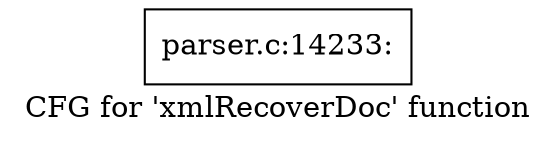 digraph "CFG for 'xmlRecoverDoc' function" {
	label="CFG for 'xmlRecoverDoc' function";

	Node0x55d73bf08cf0 [shape=record,label="{parser.c:14233:}"];
}
